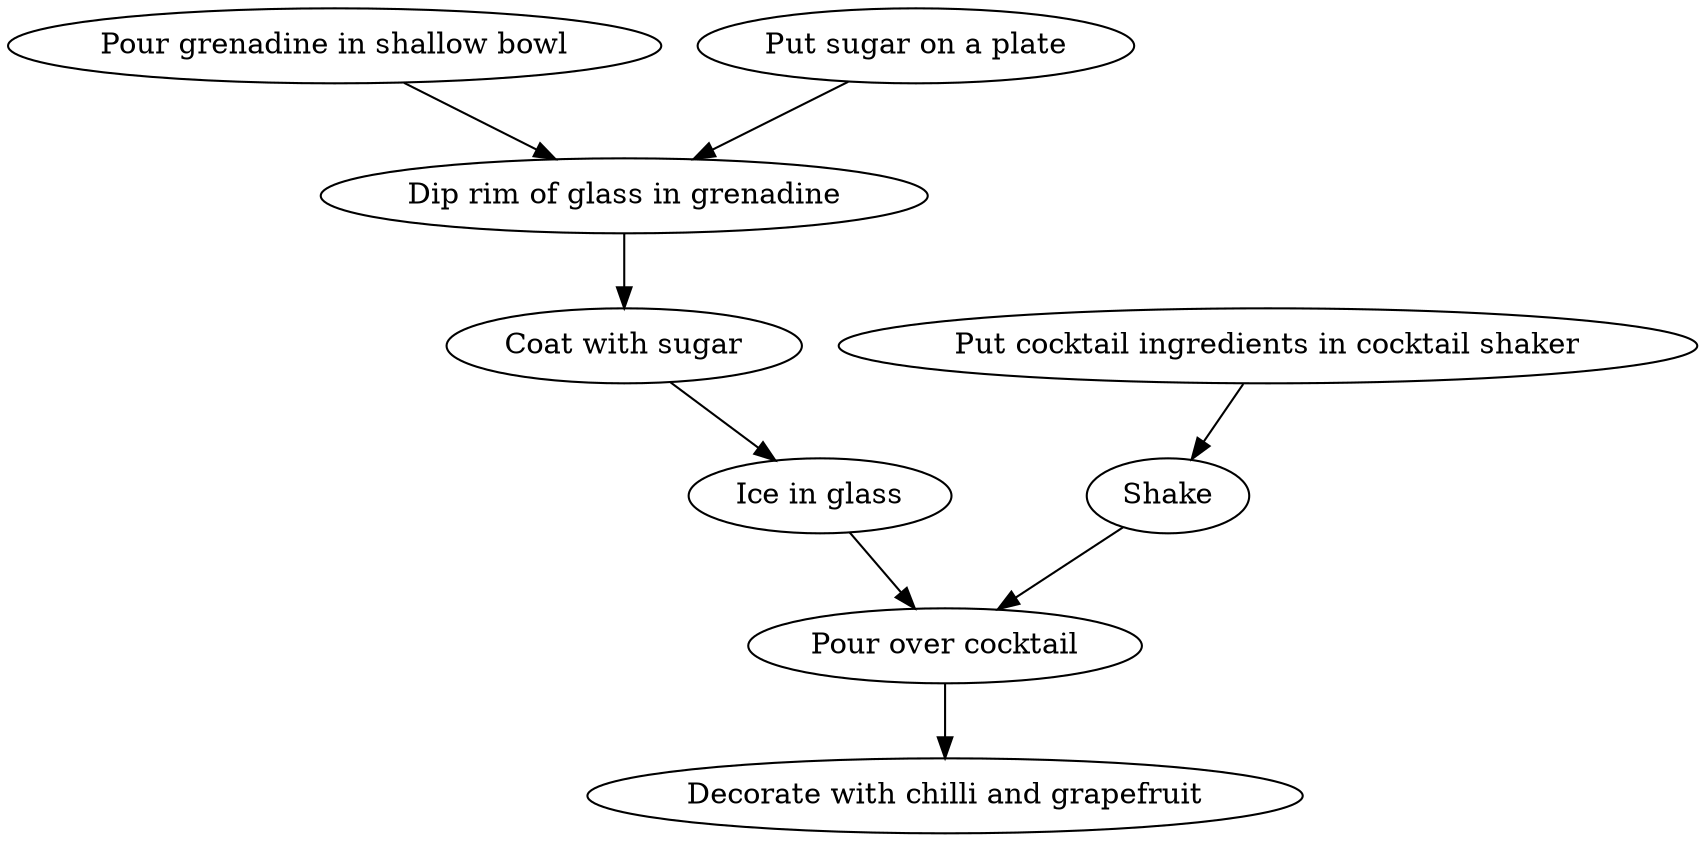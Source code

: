 digraph {
    0 [label="Pour grenadine in shallow bowl"];
    1 [label="Put sugar on a plate"];
    2 [label="Dip rim of glass in grenadine"];
    3 [label="Coat with sugar"];
    4 [label="Put cocktail ingredients in cocktail shaker"];
    5 [label="Ice in glass"];
    6 [label="Shake"];
    7 [label="Pour over cocktail"];
    8 [label="Decorate with chilli and grapefruit"];
    0 -> 2;
    1 -> 2;
    2 -> 3;
    3 -> 5;
    4 -> 6;
    5 -> 7;
    6 -> 7;
    7 -> 8;
}